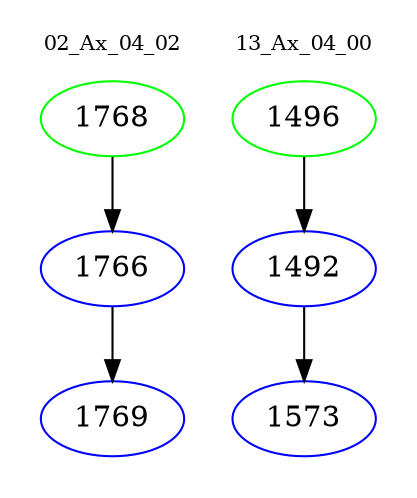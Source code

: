 digraph{
subgraph cluster_0 {
color = white
label = "02_Ax_04_02";
fontsize=10;
T0_1768 [label="1768", color="green"]
T0_1768 -> T0_1766 [color="black"]
T0_1766 [label="1766", color="blue"]
T0_1766 -> T0_1769 [color="black"]
T0_1769 [label="1769", color="blue"]
}
subgraph cluster_1 {
color = white
label = "13_Ax_04_00";
fontsize=10;
T1_1496 [label="1496", color="green"]
T1_1496 -> T1_1492 [color="black"]
T1_1492 [label="1492", color="blue"]
T1_1492 -> T1_1573 [color="black"]
T1_1573 [label="1573", color="blue"]
}
}
